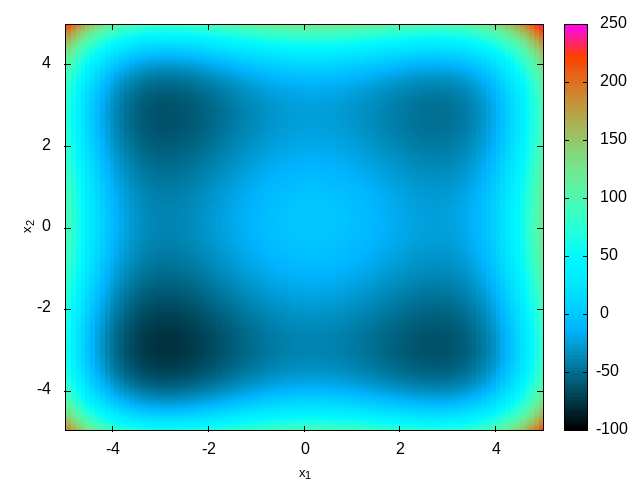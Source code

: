 #!/usr/bin/gnuplot -persist

set terminal png
set output "styb-tang-map.png"
set pm3d map
set palette rgb 31,13,32
set isosamples 2000
set xlabel "x_1" font ",10"
set ylabel "x_2" font ",10"
set xrange [-5:5]
set yrange [-5:5]
unset key
set lmargin screen 0.10
set rmargin screen 0.85
set bmargin screen 0.10
set tmargin screen 0.95
set autoscale xfix
set autoscale yfix
splot (0.5 * ((x**4 - 16*(x**2) + 5*x) + (y**4 - 16*(y**2) + 5*y)))
